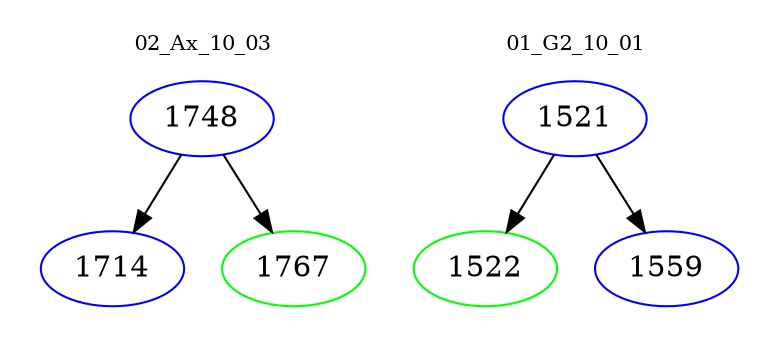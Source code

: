 digraph{
subgraph cluster_0 {
color = white
label = "02_Ax_10_03";
fontsize=10;
T0_1748 [label="1748", color="blue"]
T0_1748 -> T0_1714 [color="black"]
T0_1714 [label="1714", color="blue"]
T0_1748 -> T0_1767 [color="black"]
T0_1767 [label="1767", color="green"]
}
subgraph cluster_1 {
color = white
label = "01_G2_10_01";
fontsize=10;
T1_1521 [label="1521", color="blue"]
T1_1521 -> T1_1522 [color="black"]
T1_1522 [label="1522", color="green"]
T1_1521 -> T1_1559 [color="black"]
T1_1559 [label="1559", color="blue"]
}
}
